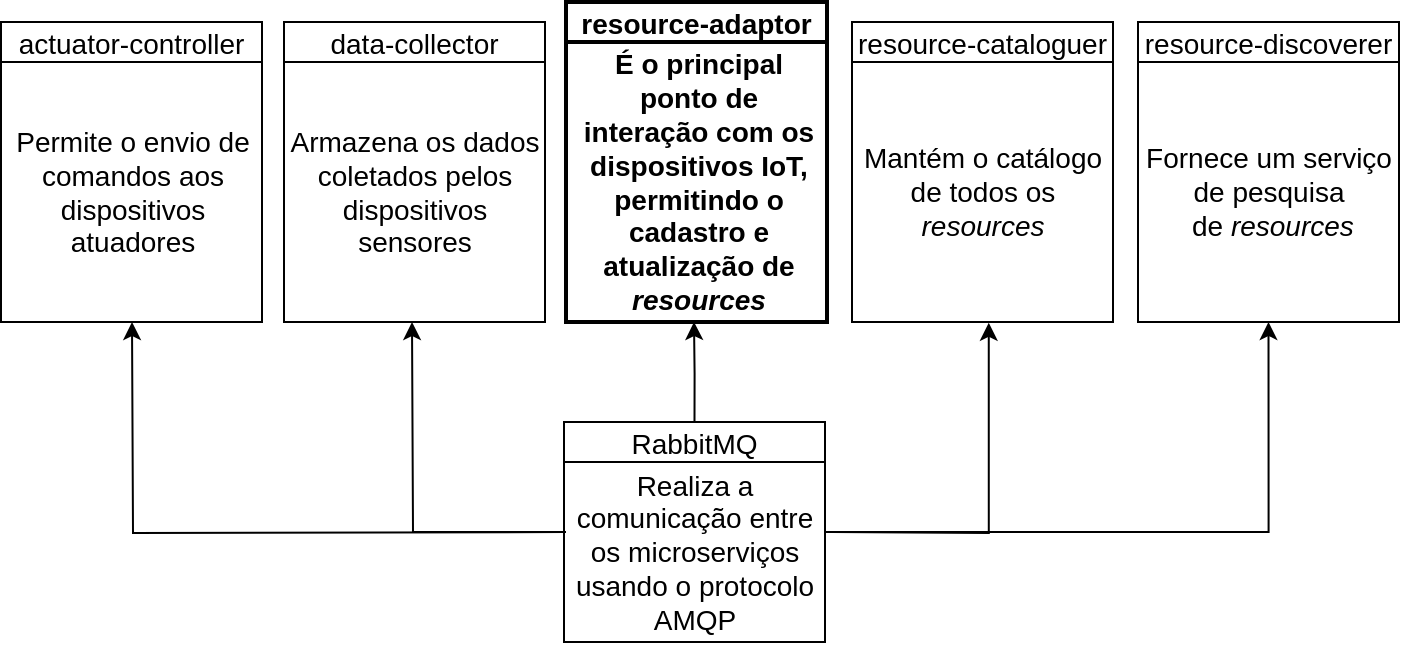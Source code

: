 <mxfile version="14.8.1" type="device"><diagram id="vnuOlapnpVPMzzaHxQYh" name="Page-1"><mxGraphModel dx="981" dy="545" grid="1" gridSize="10" guides="1" tooltips="1" connect="1" arrows="1" fold="1" page="1" pageScale="1" pageWidth="850" pageHeight="1100" math="0" shadow="0"><root><mxCell id="0"/><mxCell id="1" parent="0"/><mxCell id="vXx0P7q3PJPfeE9yzMUq-3" value="RabbitMQ" style="swimlane;fontStyle=0;childLayout=stackLayout;horizontal=1;startSize=20;horizontalStack=0;resizeParent=1;resizeParentMax=0;resizeLast=0;collapsible=0;marginBottom=0;swimlaneFillColor=#ffffff;fontSize=14;strokeWidth=1;fillColor=none;" parent="1" vertex="1"><mxGeometry x="346" y="420" width="130.5" height="110" as="geometry"/></mxCell><mxCell id="wp2CGmiEMm1hFMjMVhSV-6" value="Realiza a comunicação entre os microserviços usando o protocolo AMQP" style="text;html=1;fillColor=none;align=center;verticalAlign=middle;whiteSpace=wrap;rounded=0;fontSize=14;fontStyle=0;spacing=3;strokeColor=#000000;" parent="vXx0P7q3PJPfeE9yzMUq-3" vertex="1"><mxGeometry y="20" width="130.5" height="90" as="geometry"/></mxCell><mxCell id="vXx0P7q3PJPfeE9yzMUq-9" style="edgeStyle=orthogonalEdgeStyle;rounded=0;orthogonalLoop=1;jettySize=auto;html=1;entryX=0.5;entryY=1;entryDx=0;entryDy=0;" parent="1" edge="1"><mxGeometry relative="1" as="geometry"><mxPoint x="347" y="475" as="sourcePoint"/><mxPoint x="130" y="370" as="targetPoint"/></mxGeometry></mxCell><mxCell id="vXx0P7q3PJPfeE9yzMUq-10" style="edgeStyle=orthogonalEdgeStyle;rounded=0;orthogonalLoop=1;jettySize=auto;html=1;entryX=0.5;entryY=1;entryDx=0;entryDy=0;" parent="1" edge="1" source="vXx0P7q3PJPfeE9yzMUq-3"><mxGeometry relative="1" as="geometry"><mxPoint x="347" y="475" as="sourcePoint"/><mxPoint x="270" y="370" as="targetPoint"/></mxGeometry></mxCell><mxCell id="vXx0P7q3PJPfeE9yzMUq-12" style="edgeStyle=orthogonalEdgeStyle;rounded=0;orthogonalLoop=1;jettySize=auto;html=1;entryX=0.524;entryY=1.003;entryDx=0;entryDy=0;entryPerimeter=0;" parent="1" edge="1" target="RmbQTgGtQSGPm2HwmKC7-5"><mxGeometry relative="1" as="geometry"><mxPoint x="480" y="475" as="sourcePoint"/><mxPoint x="561" y="370" as="targetPoint"/></mxGeometry></mxCell><mxCell id="vXx0P7q3PJPfeE9yzMUq-14" style="edgeStyle=orthogonalEdgeStyle;rounded=0;orthogonalLoop=1;jettySize=auto;html=1;exitX=0.5;exitY=0;exitDx=0;exitDy=0;" parent="1" source="vXx0P7q3PJPfeE9yzMUq-3" edge="1"><mxGeometry relative="1" as="geometry"><mxPoint x="411.25" y="440" as="sourcePoint"/><mxPoint x="411" y="370" as="targetPoint"/></mxGeometry></mxCell><mxCell id="RmbQTgGtQSGPm2HwmKC7-2" value="resource-adaptor" style="swimlane;fontStyle=1;childLayout=stackLayout;horizontal=1;startSize=20;horizontalStack=0;resizeParent=1;resizeParentMax=0;resizeLast=0;collapsible=0;marginBottom=0;swimlaneFillColor=#ffffff;fontSize=14;strokeWidth=2;fillColor=none;" vertex="1" parent="1"><mxGeometry x="347" y="210" width="130.5" height="160" as="geometry"/></mxCell><mxCell id="RmbQTgGtQSGPm2HwmKC7-3" value="&lt;b&gt;É o principal ponto de interação com os dispositivos IoT, permitindo o cadastro e atualização de&lt;i&gt; resources&lt;/i&gt;&lt;/b&gt;" style="text;html=1;fillColor=none;align=center;verticalAlign=middle;whiteSpace=wrap;rounded=0;fontSize=14;fontStyle=0;spacing=3;strokeColor=#000000;spacingLeft=2;" vertex="1" parent="RmbQTgGtQSGPm2HwmKC7-2"><mxGeometry y="20" width="130.5" height="140" as="geometry"/></mxCell><mxCell id="RmbQTgGtQSGPm2HwmKC7-4" value="resource-cataloguer" style="swimlane;fontStyle=0;childLayout=stackLayout;horizontal=1;startSize=20;horizontalStack=0;resizeParent=1;resizeParentMax=0;resizeLast=0;collapsible=0;marginBottom=0;swimlaneFillColor=#ffffff;fontSize=14;strokeWidth=1;fillColor=none;" vertex="1" parent="1"><mxGeometry x="490" y="220" width="130.5" height="150" as="geometry"/></mxCell><mxCell id="RmbQTgGtQSGPm2HwmKC7-5" value="Mantém o catálogo de todos os &lt;i&gt;resources&lt;/i&gt;" style="text;html=1;fillColor=none;align=center;verticalAlign=middle;whiteSpace=wrap;rounded=0;fontSize=14;fontStyle=0;spacing=3;strokeColor=#000000;" vertex="1" parent="RmbQTgGtQSGPm2HwmKC7-4"><mxGeometry y="20" width="130.5" height="130" as="geometry"/></mxCell><mxCell id="RmbQTgGtQSGPm2HwmKC7-6" value="resource-discoverer" style="swimlane;fontStyle=0;childLayout=stackLayout;horizontal=1;startSize=20;horizontalStack=0;resizeParent=1;resizeParentMax=0;resizeLast=0;collapsible=0;marginBottom=0;swimlaneFillColor=#ffffff;fontSize=14;strokeWidth=1;fillColor=none;" vertex="1" parent="1"><mxGeometry x="633" y="220" width="130.5" height="150" as="geometry"/></mxCell><mxCell id="RmbQTgGtQSGPm2HwmKC7-7" value="Fornece um serviço de pesquisa&lt;br&gt;&amp;nbsp;de &lt;i&gt;resources&lt;/i&gt;" style="text;html=1;fillColor=none;align=center;verticalAlign=middle;whiteSpace=wrap;rounded=0;fontSize=14;fontStyle=0;spacing=3;strokeColor=#000000;" vertex="1" parent="RmbQTgGtQSGPm2HwmKC7-6"><mxGeometry y="20" width="130.5" height="130" as="geometry"/></mxCell><mxCell id="RmbQTgGtQSGPm2HwmKC7-8" value="data-collector" style="swimlane;fontStyle=0;childLayout=stackLayout;horizontal=1;startSize=20;horizontalStack=0;resizeParent=1;resizeParentMax=0;resizeLast=0;collapsible=0;marginBottom=0;swimlaneFillColor=#ffffff;fontSize=14;strokeWidth=1;fillColor=none;" vertex="1" parent="1"><mxGeometry x="206" y="220" width="130.5" height="150" as="geometry"/></mxCell><mxCell id="RmbQTgGtQSGPm2HwmKC7-14" value="Armazena os dados coletados pelos dispositivos sensores" style="text;html=1;fillColor=none;align=center;verticalAlign=middle;whiteSpace=wrap;rounded=0;fontSize=14;fontStyle=0;spacing=3;strokeColor=#000000;perimeterSpacing=1;" vertex="1" parent="RmbQTgGtQSGPm2HwmKC7-8"><mxGeometry y="20" width="130.5" height="130" as="geometry"/></mxCell><mxCell id="RmbQTgGtQSGPm2HwmKC7-10" value="actuator-controller" style="swimlane;fontStyle=0;childLayout=stackLayout;horizontal=1;startSize=20;horizontalStack=0;resizeParent=1;resizeParentMax=0;resizeLast=0;collapsible=0;marginBottom=0;swimlaneFillColor=#ffffff;fontSize=14;strokeWidth=1;fillColor=none;" vertex="1" parent="1"><mxGeometry x="64.5" y="220" width="130.5" height="150" as="geometry"/></mxCell><mxCell id="RmbQTgGtQSGPm2HwmKC7-11" value="Permite o envio de comandos aos dispositivos atuadores" style="text;html=1;fillColor=none;align=center;verticalAlign=middle;whiteSpace=wrap;rounded=0;fontSize=14;fontStyle=0;spacing=3;strokeColor=#000000;" vertex="1" parent="RmbQTgGtQSGPm2HwmKC7-10"><mxGeometry y="20" width="130.5" height="130" as="geometry"/></mxCell><mxCell id="RmbQTgGtQSGPm2HwmKC7-13" style="edgeStyle=orthogonalEdgeStyle;rounded=0;orthogonalLoop=1;jettySize=auto;html=1;entryX=0.5;entryY=1;entryDx=0;entryDy=0;" edge="1" parent="1" source="vXx0P7q3PJPfeE9yzMUq-3" target="RmbQTgGtQSGPm2HwmKC7-7"><mxGeometry relative="1" as="geometry"><mxPoint x="479" y="475" as="sourcePoint"/><mxPoint x="560" y="370" as="targetPoint"/></mxGeometry></mxCell></root></mxGraphModel></diagram></mxfile>